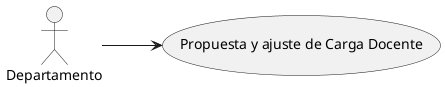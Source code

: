 @startuml
left to right direction

actor Departamento

Departamento --> (Propuesta y ajuste de Carga Docente)
@enduml